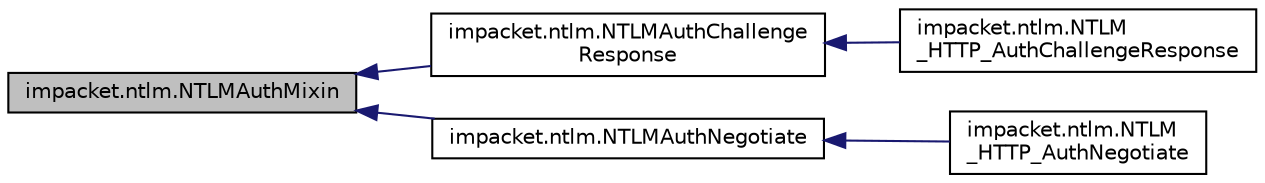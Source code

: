 digraph "impacket.ntlm.NTLMAuthMixin"
{
  edge [fontname="Helvetica",fontsize="10",labelfontname="Helvetica",labelfontsize="10"];
  node [fontname="Helvetica",fontsize="10",shape=record];
  rankdir="LR";
  Node0 [label="impacket.ntlm.NTLMAuthMixin",height=0.2,width=0.4,color="black", fillcolor="grey75", style="filled", fontcolor="black"];
  Node0 -> Node1 [dir="back",color="midnightblue",fontsize="10",style="solid",fontname="Helvetica"];
  Node1 [label="impacket.ntlm.NTLMAuthChallenge\lResponse",height=0.2,width=0.4,color="black", fillcolor="white", style="filled",URL="$classimpacket_1_1ntlm_1_1_n_t_l_m_auth_challenge_response.html"];
  Node1 -> Node2 [dir="back",color="midnightblue",fontsize="10",style="solid",fontname="Helvetica"];
  Node2 [label="impacket.ntlm.NTLM\l_HTTP_AuthChallengeResponse",height=0.2,width=0.4,color="black", fillcolor="white", style="filled",URL="$classimpacket_1_1ntlm_1_1_n_t_l_m___h_t_t_p___auth_challenge_response.html"];
  Node0 -> Node3 [dir="back",color="midnightblue",fontsize="10",style="solid",fontname="Helvetica"];
  Node3 [label="impacket.ntlm.NTLMAuthNegotiate",height=0.2,width=0.4,color="black", fillcolor="white", style="filled",URL="$classimpacket_1_1ntlm_1_1_n_t_l_m_auth_negotiate.html"];
  Node3 -> Node4 [dir="back",color="midnightblue",fontsize="10",style="solid",fontname="Helvetica"];
  Node4 [label="impacket.ntlm.NTLM\l_HTTP_AuthNegotiate",height=0.2,width=0.4,color="black", fillcolor="white", style="filled",URL="$classimpacket_1_1ntlm_1_1_n_t_l_m___h_t_t_p___auth_negotiate.html"];
}
